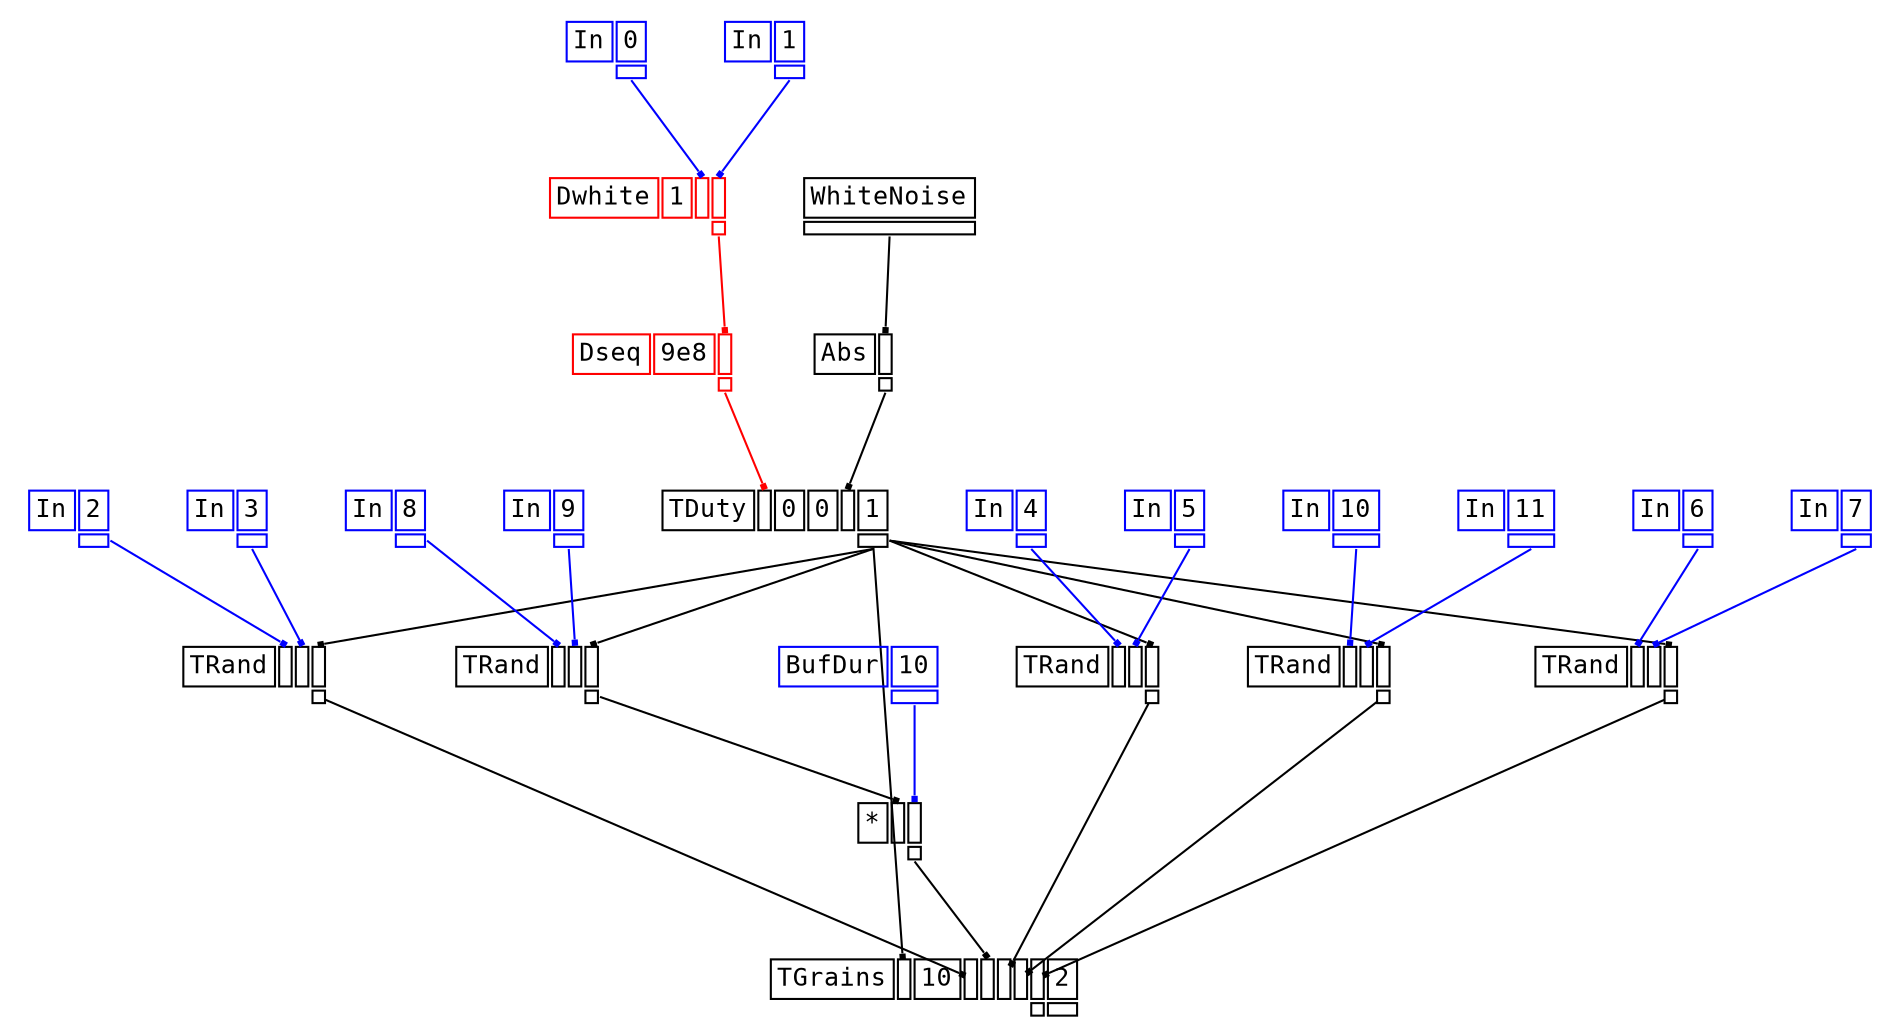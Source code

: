 digraph Anonymous {
graph [splines=false];
node [fontsize=12,fontname="Courier"];
edge [arrowhead=box,arrowsize=0.25];
u_3 [shape="plaintext",color="blue",label=<<TABLE BORDER="0" CELLBORDER="1"><TR><TD>In</TD><TD>0</TD></TR><TR><TD BORDER="0"></TD><TD PORT="o_0"></TD></TR></TABLE>>];
u_4 [shape="plaintext",color="blue",label=<<TABLE BORDER="0" CELLBORDER="1"><TR><TD>In</TD><TD>1</TD></TR><TR><TD BORDER="0"></TD><TD PORT="o_0"></TD></TR></TABLE>>];
u_5 [shape="plaintext",color="red",label=<<TABLE BORDER="0" CELLBORDER="1"><TR><TD>Dwhite</TD><TD>1</TD><TD PORT="i_1"></TD><TD PORT="i_2"></TD></TR><TR><TD BORDER="0"></TD><TD BORDER="0"></TD><TD BORDER="0"></TD><TD PORT="o_0"></TD></TR></TABLE>>];
u_6 [shape="plaintext",color="red",label=<<TABLE BORDER="0" CELLBORDER="1"><TR><TD>Dseq</TD><TD>9e8</TD><TD PORT="i_1"></TD></TR><TR><TD BORDER="0"></TD><TD BORDER="0"></TD><TD PORT="o_0"></TD></TR></TABLE>>];
u_7 [shape="plaintext",color="black",label=<<TABLE BORDER="0" CELLBORDER="1"><TR><TD>WhiteNoise</TD></TR><TR><TD PORT="o_0"></TD></TR></TABLE>>];
u_8 [shape="plaintext",color="black",label=<<TABLE BORDER="0" CELLBORDER="1"><TR><TD>Abs</TD><TD PORT="i_0"></TD></TR><TR><TD BORDER="0"></TD><TD PORT="o_0"></TD></TR></TABLE>>];
u_9 [shape="plaintext",color="black",label=<<TABLE BORDER="0" CELLBORDER="1"><TR><TD>TDuty</TD><TD PORT="i_0"></TD><TD>0</TD><TD>0</TD><TD PORT="i_3"></TD><TD>1</TD></TR><TR><TD BORDER="0"></TD><TD BORDER="0"></TD><TD BORDER="0"></TD><TD BORDER="0"></TD><TD BORDER="0"></TD><TD PORT="o_0"></TD></TR></TABLE>>];
u_12 [shape="plaintext",color="blue",label=<<TABLE BORDER="0" CELLBORDER="1"><TR><TD>In</TD><TD>2</TD></TR><TR><TD BORDER="0"></TD><TD PORT="o_0"></TD></TR></TABLE>>];
u_14 [shape="plaintext",color="blue",label=<<TABLE BORDER="0" CELLBORDER="1"><TR><TD>In</TD><TD>3</TD></TR><TR><TD BORDER="0"></TD><TD PORT="o_0"></TD></TR></TABLE>>];
u_15 [shape="plaintext",color="black",label=<<TABLE BORDER="0" CELLBORDER="1"><TR><TD>TRand</TD><TD PORT="i_0"></TD><TD PORT="i_1"></TD><TD PORT="i_2"></TD></TR><TR><TD BORDER="0"></TD><TD BORDER="0"></TD><TD BORDER="0"></TD><TD PORT="o_0"></TD></TR></TABLE>>];
u_17 [shape="plaintext",color="blue",label=<<TABLE BORDER="0" CELLBORDER="1"><TR><TD>In</TD><TD>8</TD></TR><TR><TD BORDER="0"></TD><TD PORT="o_0"></TD></TR></TABLE>>];
u_19 [shape="plaintext",color="blue",label=<<TABLE BORDER="0" CELLBORDER="1"><TR><TD>In</TD><TD>9</TD></TR><TR><TD BORDER="0"></TD><TD PORT="o_0"></TD></TR></TABLE>>];
u_20 [shape="plaintext",color="black",label=<<TABLE BORDER="0" CELLBORDER="1"><TR><TD>TRand</TD><TD PORT="i_0"></TD><TD PORT="i_1"></TD><TD PORT="i_2"></TD></TR><TR><TD BORDER="0"></TD><TD BORDER="0"></TD><TD BORDER="0"></TD><TD PORT="o_0"></TD></TR></TABLE>>];
u_21 [shape="plaintext",color="blue",label=<<TABLE BORDER="0" CELLBORDER="1"><TR><TD>BufDur</TD><TD>10</TD></TR><TR><TD BORDER="0"></TD><TD PORT="o_0"></TD></TR></TABLE>>];
u_22 [shape="plaintext",color="black",label=<<TABLE BORDER="0" CELLBORDER="1"><TR><TD>*</TD><TD PORT="i_0"></TD><TD PORT="i_1"></TD></TR><TR><TD BORDER="0"></TD><TD BORDER="0"></TD><TD PORT="o_0"></TD></TR></TABLE>>];
u_24 [shape="plaintext",color="blue",label=<<TABLE BORDER="0" CELLBORDER="1"><TR><TD>In</TD><TD>4</TD></TR><TR><TD BORDER="0"></TD><TD PORT="o_0"></TD></TR></TABLE>>];
u_26 [shape="plaintext",color="blue",label=<<TABLE BORDER="0" CELLBORDER="1"><TR><TD>In</TD><TD>5</TD></TR><TR><TD BORDER="0"></TD><TD PORT="o_0"></TD></TR></TABLE>>];
u_27 [shape="plaintext",color="black",label=<<TABLE BORDER="0" CELLBORDER="1"><TR><TD>TRand</TD><TD PORT="i_0"></TD><TD PORT="i_1"></TD><TD PORT="i_2"></TD></TR><TR><TD BORDER="0"></TD><TD BORDER="0"></TD><TD BORDER="0"></TD><TD PORT="o_0"></TD></TR></TABLE>>];
u_28 [shape="plaintext",color="blue",label=<<TABLE BORDER="0" CELLBORDER="1"><TR><TD>In</TD><TD>10</TD></TR><TR><TD BORDER="0"></TD><TD PORT="o_0"></TD></TR></TABLE>>];
u_30 [shape="plaintext",color="blue",label=<<TABLE BORDER="0" CELLBORDER="1"><TR><TD>In</TD><TD>11</TD></TR><TR><TD BORDER="0"></TD><TD PORT="o_0"></TD></TR></TABLE>>];
u_31 [shape="plaintext",color="black",label=<<TABLE BORDER="0" CELLBORDER="1"><TR><TD>TRand</TD><TD PORT="i_0"></TD><TD PORT="i_1"></TD><TD PORT="i_2"></TD></TR><TR><TD BORDER="0"></TD><TD BORDER="0"></TD><TD BORDER="0"></TD><TD PORT="o_0"></TD></TR></TABLE>>];
u_33 [shape="plaintext",color="blue",label=<<TABLE BORDER="0" CELLBORDER="1"><TR><TD>In</TD><TD>6</TD></TR><TR><TD BORDER="0"></TD><TD PORT="o_0"></TD></TR></TABLE>>];
u_35 [shape="plaintext",color="blue",label=<<TABLE BORDER="0" CELLBORDER="1"><TR><TD>In</TD><TD>7</TD></TR><TR><TD BORDER="0"></TD><TD PORT="o_0"></TD></TR></TABLE>>];
u_36 [shape="plaintext",color="black",label=<<TABLE BORDER="0" CELLBORDER="1"><TR><TD>TRand</TD><TD PORT="i_0"></TD><TD PORT="i_1"></TD><TD PORT="i_2"></TD></TR><TR><TD BORDER="0"></TD><TD BORDER="0"></TD><TD BORDER="0"></TD><TD PORT="o_0"></TD></TR></TABLE>>];
u_37 [shape="plaintext",color="black",label=<<TABLE BORDER="0" CELLBORDER="1"><TR><TD>TGrains</TD><TD PORT="i_0"></TD><TD>10</TD><TD PORT="i_2"></TD><TD PORT="i_3"></TD><TD PORT="i_4"></TD><TD PORT="i_5"></TD><TD PORT="i_6"></TD><TD>2</TD></TR><TR><TD BORDER="0"></TD><TD BORDER="0"></TD><TD BORDER="0"></TD><TD BORDER="0"></TD><TD BORDER="0"></TD><TD BORDER="0"></TD><TD BORDER="0"></TD><TD PORT="o_0"></TD><TD PORT="o_1"></TD></TR></TABLE>>];
u_3:o_0 -> u_5:i_1 [color=blue];
u_4:o_0 -> u_5:i_2 [color=blue];
u_5:o_0 -> u_6:i_1 [color=red];
u_7:o_0 -> u_8:i_0 [color=black];
u_6:o_0 -> u_9:i_0 [color=red];
u_8:o_0 -> u_9:i_3 [color=black];
u_12:o_0 -> u_15:i_0 [color=blue];
u_14:o_0 -> u_15:i_1 [color=blue];
u_9:o_0 -> u_15:i_2 [color=black];
u_17:o_0 -> u_20:i_0 [color=blue];
u_19:o_0 -> u_20:i_1 [color=blue];
u_9:o_0 -> u_20:i_2 [color=black];
u_20:o_0 -> u_22:i_0 [color=black];
u_21:o_0 -> u_22:i_1 [color=blue];
u_24:o_0 -> u_27:i_0 [color=blue];
u_26:o_0 -> u_27:i_1 [color=blue];
u_9:o_0 -> u_27:i_2 [color=black];
u_28:o_0 -> u_31:i_0 [color=blue];
u_30:o_0 -> u_31:i_1 [color=blue];
u_9:o_0 -> u_31:i_2 [color=black];
u_33:o_0 -> u_36:i_0 [color=blue];
u_35:o_0 -> u_36:i_1 [color=blue];
u_9:o_0 -> u_36:i_2 [color=black];
u_9:o_0 -> u_37:i_0 [color=black];
u_15:o_0 -> u_37:i_2 [color=black];
u_22:o_0 -> u_37:i_3 [color=black];
u_27:o_0 -> u_37:i_4 [color=black];
u_31:o_0 -> u_37:i_5 [color=black];
u_36:o_0 -> u_37:i_6 [color=black];
}
